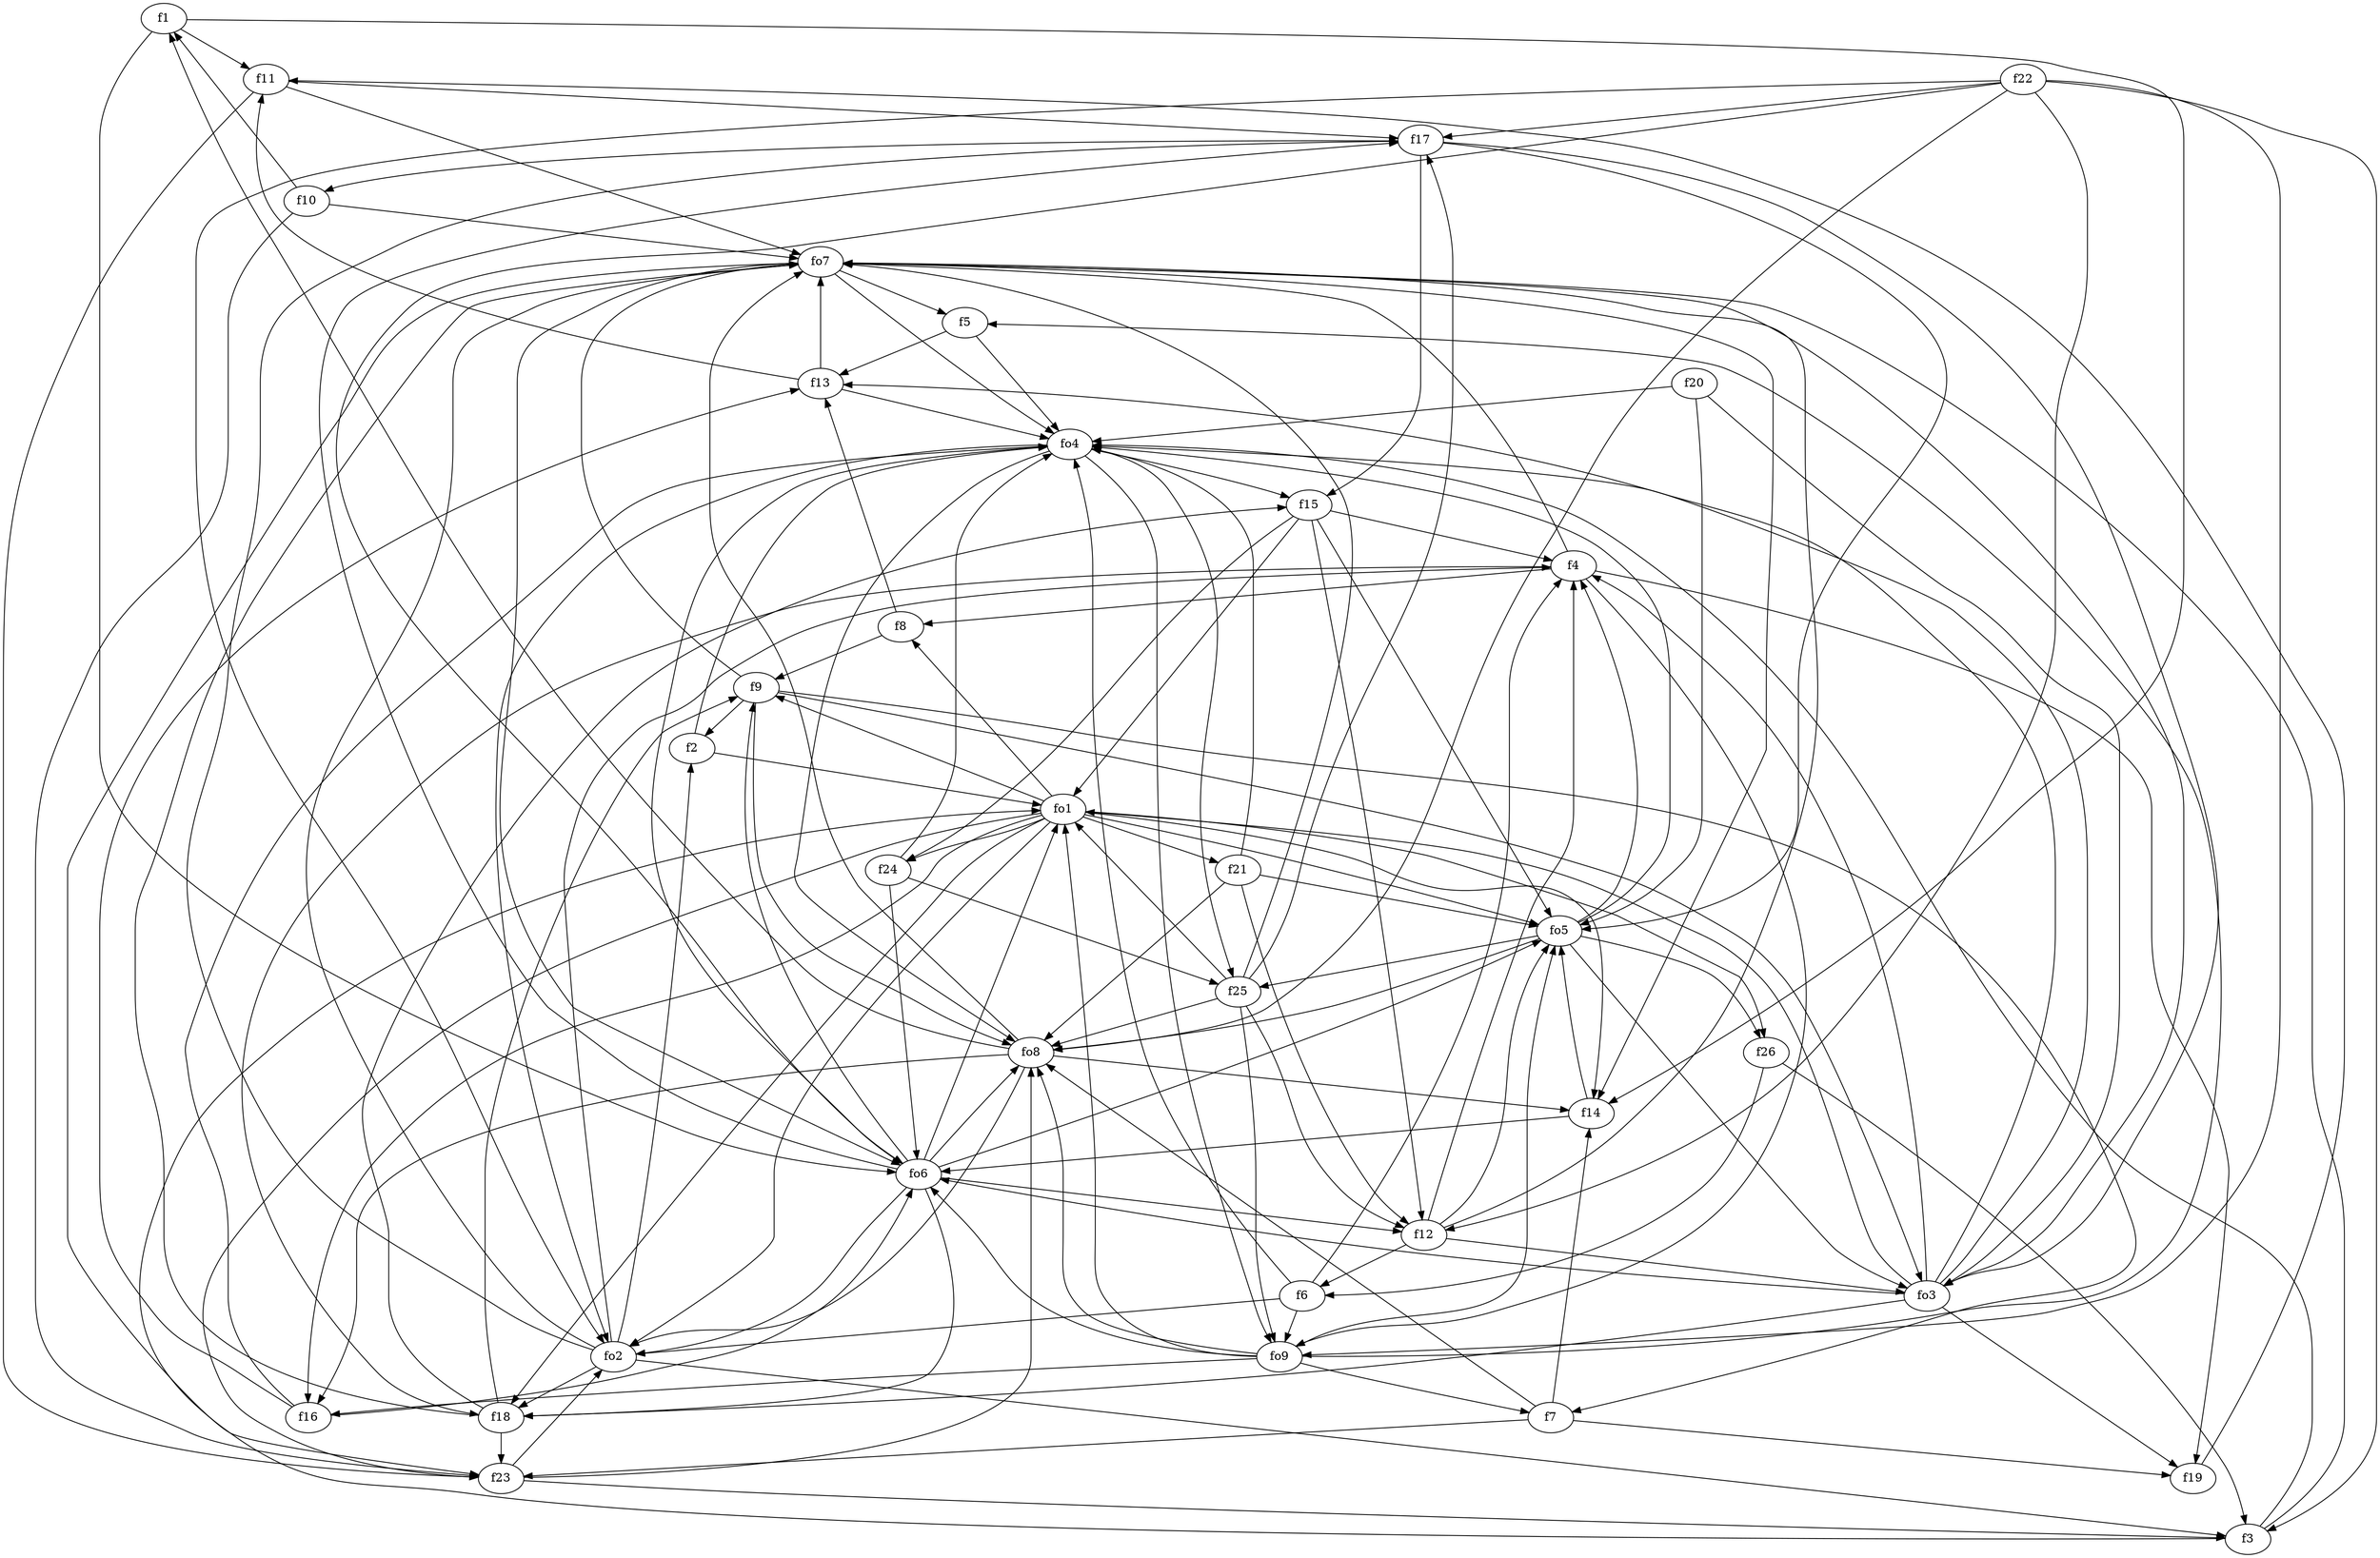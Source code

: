 strict digraph  {
f1;
f2;
f3;
f4;
f5;
f6;
f7;
f8;
f9;
f10;
f11;
f12;
f13;
f14;
f15;
f16;
f17;
f18;
f19;
f20;
f21;
f22;
f23;
f24;
f25;
f26;
fo1;
fo2;
fo3;
fo4;
fo5;
fo6;
fo7;
fo8;
fo9;
f1 -> fo6  [weight=2];
f1 -> f14  [weight=2];
f1 -> f11  [weight=2];
f2 -> fo4  [weight=2];
f2 -> fo1  [weight=2];
f3 -> fo7  [weight=2];
f3 -> fo1  [weight=2];
f3 -> fo4  [weight=2];
f4 -> fo7  [weight=2];
f4 -> fo9  [weight=2];
f4 -> f18  [weight=2];
f4 -> f19  [weight=2];
f4 -> f8  [weight=2];
f5 -> f13  [weight=2];
f5 -> fo4  [weight=2];
f6 -> fo2  [weight=2];
f6 -> fo4  [weight=2];
f6 -> fo9  [weight=2];
f6 -> f4  [weight=2];
f7 -> f19  [weight=2];
f7 -> fo8  [weight=2];
f7 -> f14  [weight=2];
f7 -> f23  [weight=2];
f8 -> f13  [weight=2];
f8 -> f9  [weight=2];
f9 -> f7  [weight=2];
f9 -> fo7  [weight=2];
f9 -> fo3  [weight=2];
f9 -> f2  [weight=2];
f9 -> fo8  [weight=2];
f10 -> f23  [weight=2];
f10 -> f1  [weight=2];
f10 -> fo7  [weight=2];
f11 -> f17  [weight=2];
f11 -> f23  [weight=2];
f11 -> fo7  [weight=2];
f12 -> fo5  [weight=2];
f12 -> f6  [weight=2];
f12 -> fo3  [weight=2];
f12 -> fo7  [weight=2];
f12 -> f4  [weight=2];
f13 -> fo7  [weight=2];
f13 -> f11  [weight=2];
f13 -> fo4  [weight=2];
f14 -> fo5  [weight=2];
f14 -> fo6  [weight=2];
f15 -> fo1  [weight=2];
f15 -> f4  [weight=2];
f15 -> fo5  [weight=2];
f15 -> f12  [weight=2];
f15 -> f24  [weight=2];
f16 -> f13  [weight=2];
f16 -> fo6  [weight=2];
f16 -> fo4  [weight=2];
f17 -> fo5  [weight=2];
f17 -> fo3  [weight=2];
f17 -> f10  [weight=2];
f17 -> f15  [weight=2];
f18 -> f9  [weight=2];
f18 -> fo7  [weight=2];
f18 -> f15  [weight=2];
f18 -> f23  [weight=2];
f19 -> f11  [weight=2];
f20 -> fo3  [weight=2];
f20 -> fo5  [weight=2];
f20 -> fo4  [weight=2];
f21 -> fo5  [weight=2];
f21 -> f12  [weight=2];
f21 -> fo8  [weight=2];
f21 -> fo4  [weight=2];
f22 -> f3  [weight=2];
f22 -> fo6  [weight=2];
f22 -> fo2  [weight=2];
f22 -> f12  [weight=2];
f22 -> f17  [weight=2];
f22 -> fo8  [weight=2];
f22 -> fo9  [weight=2];
f23 -> f3  [weight=2];
f23 -> fo2  [weight=2];
f23 -> fo8  [weight=2];
f24 -> f25  [weight=2];
f24 -> fo4  [weight=2];
f24 -> fo6  [weight=2];
f25 -> fo1  [weight=2];
f25 -> fo9  [weight=2];
f25 -> f12  [weight=2];
f25 -> fo7  [weight=2];
f25 -> fo8  [weight=2];
f25 -> f17  [weight=2];
f26 -> f6  [weight=2];
f26 -> f3  [weight=2];
fo1 -> f16  [weight=2];
fo1 -> f18  [weight=2];
fo1 -> f26  [weight=2];
fo1 -> f23  [weight=2];
fo1 -> fo5  [weight=2];
fo1 -> f9  [weight=2];
fo1 -> fo2  [weight=2];
fo1 -> f24  [weight=2];
fo1 -> f8  [weight=2];
fo1 -> f14  [weight=2];
fo1 -> f21  [weight=2];
fo2 -> f2  [weight=2];
fo2 -> f3  [weight=2];
fo2 -> fo7  [weight=2];
fo2 -> f17  [weight=2];
fo2 -> f18  [weight=2];
fo2 -> f4  [weight=2];
fo3 -> fo4  [weight=2];
fo3 -> f18  [weight=2];
fo3 -> f13  [weight=2];
fo3 -> fo6  [weight=2];
fo3 -> fo1  [weight=2];
fo3 -> f19  [weight=2];
fo3 -> f4  [weight=2];
fo4 -> fo8  [weight=2];
fo4 -> fo9  [weight=2];
fo4 -> f25  [weight=2];
fo4 -> fo6  [weight=2];
fo4 -> fo2  [weight=2];
fo4 -> f15  [weight=2];
fo5 -> f25  [weight=2];
fo5 -> fo3  [weight=2];
fo5 -> fo4  [weight=2];
fo5 -> f26  [weight=2];
fo5 -> f4  [weight=2];
fo5 -> fo8  [weight=2];
fo6 -> fo2  [weight=2];
fo6 -> f18  [weight=2];
fo6 -> fo1  [weight=2];
fo6 -> f12  [weight=2];
fo6 -> fo5  [weight=2];
fo6 -> f17  [weight=2];
fo6 -> fo8  [weight=2];
fo6 -> f9  [weight=2];
fo7 -> f5  [weight=2];
fo7 -> fo3  [weight=2];
fo7 -> fo4  [weight=2];
fo7 -> f14  [weight=2];
fo7 -> fo6  [weight=2];
fo7 -> f23  [weight=2];
fo8 -> f16  [weight=2];
fo8 -> f14  [weight=2];
fo8 -> fo2  [weight=2];
fo8 -> f1  [weight=2];
fo8 -> fo7  [weight=2];
fo9 -> fo5  [weight=2];
fo9 -> fo1  [weight=2];
fo9 -> f5  [weight=2];
fo9 -> fo6  [weight=2];
fo9 -> fo8  [weight=2];
fo9 -> f16  [weight=2];
fo9 -> f7  [weight=2];
}
